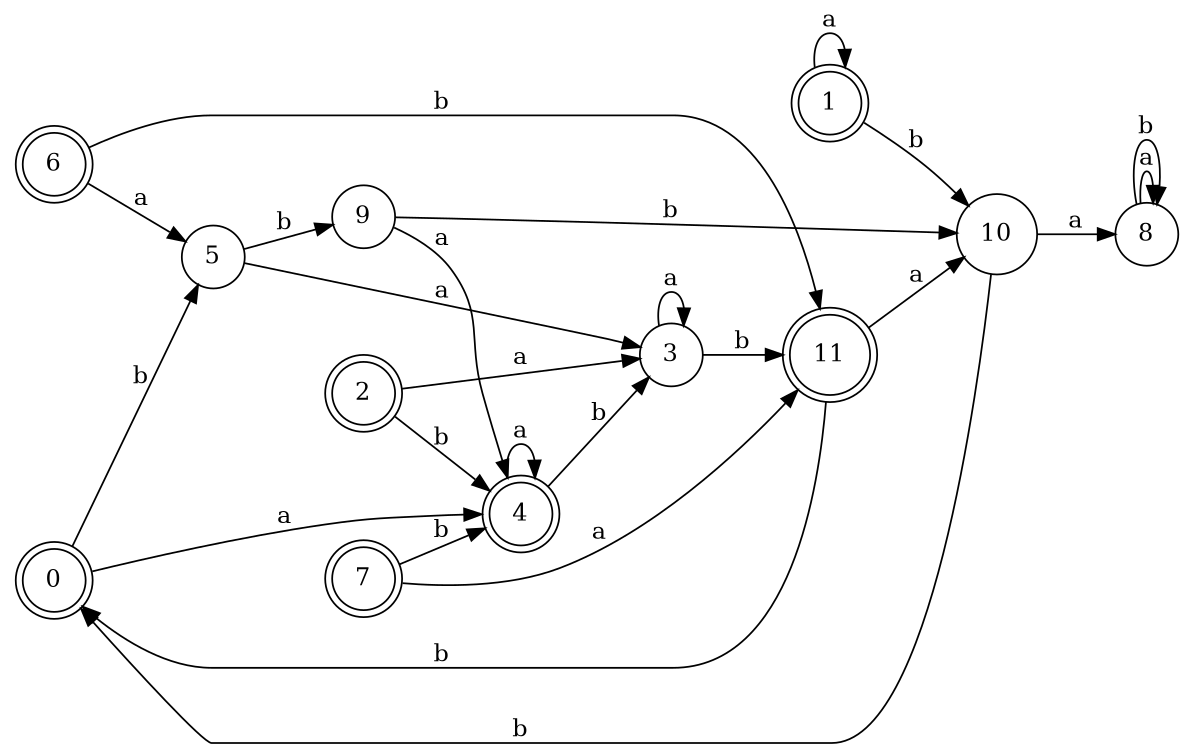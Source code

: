 digraph n10_7 {
__start0 [label="" shape="none"];

rankdir=LR;
size="8,5";

s0 [style="rounded,filled", color="black", fillcolor="white" shape="doublecircle", label="0"];
s1 [style="rounded,filled", color="black", fillcolor="white" shape="doublecircle", label="1"];
s2 [style="rounded,filled", color="black", fillcolor="white" shape="doublecircle", label="2"];
s3 [style="filled", color="black", fillcolor="white" shape="circle", label="3"];
s4 [style="rounded,filled", color="black", fillcolor="white" shape="doublecircle", label="4"];
s5 [style="filled", color="black", fillcolor="white" shape="circle", label="5"];
s6 [style="rounded,filled", color="black", fillcolor="white" shape="doublecircle", label="6"];
s7 [style="rounded,filled", color="black", fillcolor="white" shape="doublecircle", label="7"];
s8 [style="filled", color="black", fillcolor="white" shape="circle", label="8"];
s9 [style="filled", color="black", fillcolor="white" shape="circle", label="9"];
s10 [style="filled", color="black", fillcolor="white" shape="circle", label="10"];
s11 [style="rounded,filled", color="black", fillcolor="white" shape="doublecircle", label="11"];
s0 -> s4 [label="a"];
s0 -> s5 [label="b"];
s1 -> s1 [label="a"];
s1 -> s10 [label="b"];
s2 -> s3 [label="a"];
s2 -> s4 [label="b"];
s3 -> s3 [label="a"];
s3 -> s11 [label="b"];
s4 -> s4 [label="a"];
s4 -> s3 [label="b"];
s5 -> s3 [label="a"];
s5 -> s9 [label="b"];
s6 -> s5 [label="a"];
s6 -> s11 [label="b"];
s7 -> s11 [label="a"];
s7 -> s4 [label="b"];
s8 -> s8 [label="a"];
s8 -> s8 [label="b"];
s9 -> s4 [label="a"];
s9 -> s10 [label="b"];
s10 -> s8 [label="a"];
s10 -> s0 [label="b"];
s11 -> s10 [label="a"];
s11 -> s0 [label="b"];

}